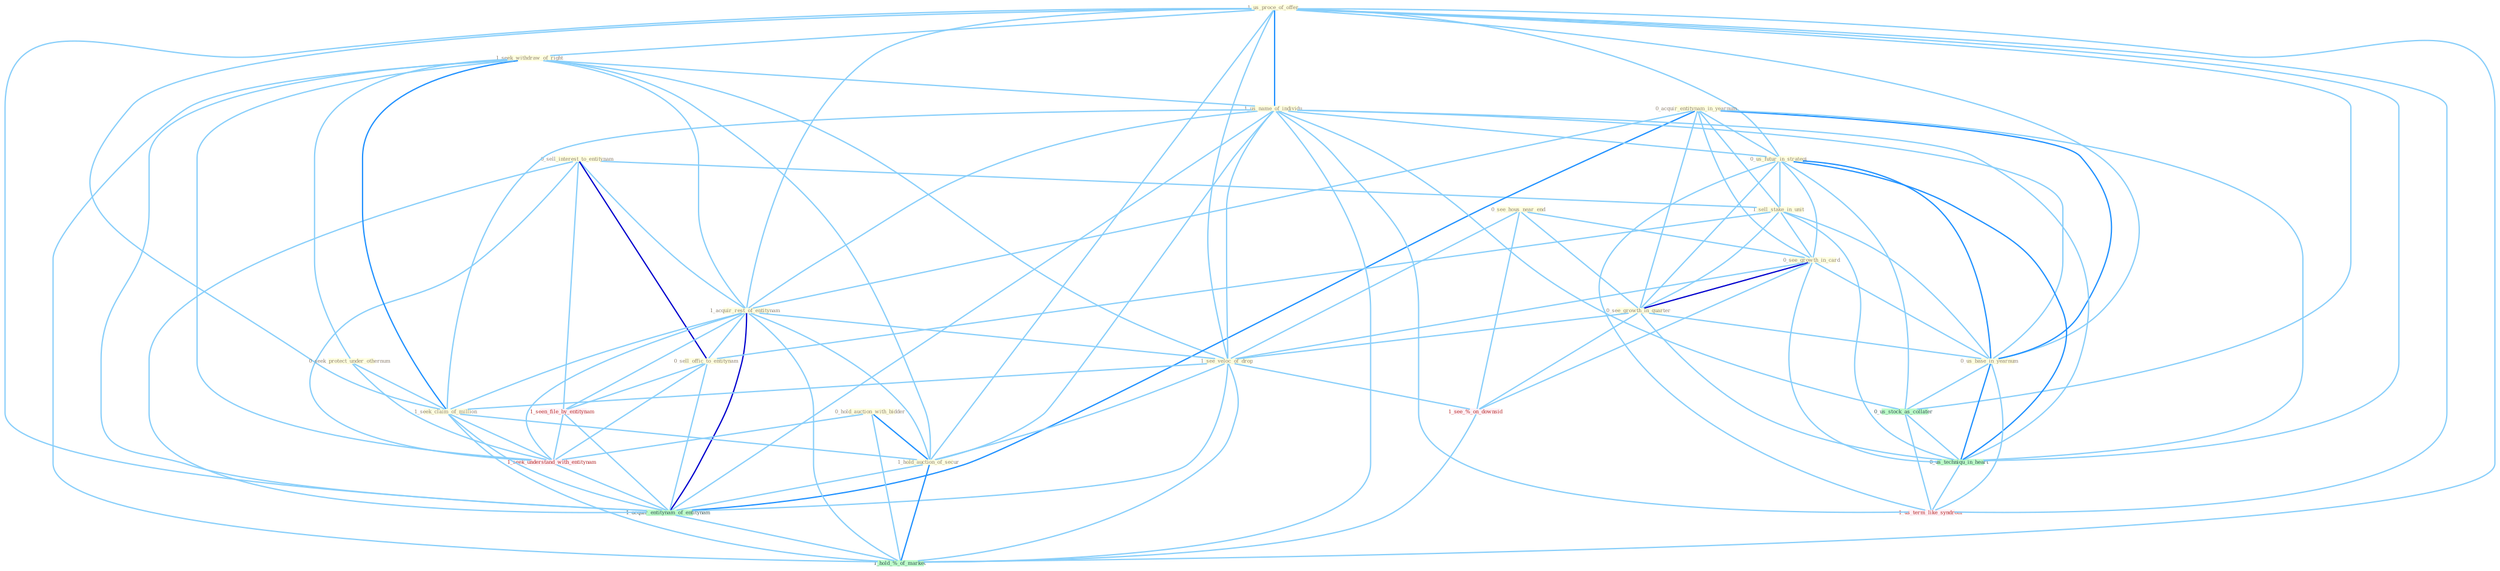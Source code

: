 Graph G{ 
    node
    [shape=polygon,style=filled,width=.5,height=.06,color="#BDFCC9",fixedsize=true,fontsize=4,
    fontcolor="#2f4f4f"];
    {node
    [color="#ffffe0", fontcolor="#8b7d6b"] "0_sell_interest_to_entitynam " "1_us_proce_of_offer " "1_seek_withdraw_of_right " "0_see_hous_near_end " "0_acquir_entitynam_in_yearnum " "1_us_name_of_individu " "0_us_futur_in_strategi " "1_acquir_rest_of_entitynam " "1_sell_stake_in_unit " "0_see_growth_in_card " "0_see_growth_in_quarter " "0_sell_offic_to_entitynam " "0_seek_protect_under_othernum " "1_see_veloc_of_drop " "0_us_base_in_yearnum " "1_seek_claim_of_million " "0_hold_auction_with_bidder " "1_hold_auction_of_secur "}
{node [color="#fff0f5", fontcolor="#b22222"] "1_seen_file_by_entitynam " "1_seek_understand_with_entitynam " "1_see_%_on_downsid " "1_us_term_like_syndrom "}
edge [color="#B0E2FF"];

	"0_sell_interest_to_entitynam " -- "1_acquir_rest_of_entitynam " [w="1", color="#87cefa" ];
	"0_sell_interest_to_entitynam " -- "1_sell_stake_in_unit " [w="1", color="#87cefa" ];
	"0_sell_interest_to_entitynam " -- "0_sell_offic_to_entitynam " [w="3", color="#0000cd" , len=0.6];
	"0_sell_interest_to_entitynam " -- "1_seen_file_by_entitynam " [w="1", color="#87cefa" ];
	"0_sell_interest_to_entitynam " -- "1_seek_understand_with_entitynam " [w="1", color="#87cefa" ];
	"0_sell_interest_to_entitynam " -- "1_acquir_entitynam_of_entitynam " [w="1", color="#87cefa" ];
	"1_us_proce_of_offer " -- "1_seek_withdraw_of_right " [w="1", color="#87cefa" ];
	"1_us_proce_of_offer " -- "1_us_name_of_individu " [w="2", color="#1e90ff" , len=0.8];
	"1_us_proce_of_offer " -- "0_us_futur_in_strategi " [w="1", color="#87cefa" ];
	"1_us_proce_of_offer " -- "1_acquir_rest_of_entitynam " [w="1", color="#87cefa" ];
	"1_us_proce_of_offer " -- "1_see_veloc_of_drop " [w="1", color="#87cefa" ];
	"1_us_proce_of_offer " -- "0_us_base_in_yearnum " [w="1", color="#87cefa" ];
	"1_us_proce_of_offer " -- "1_seek_claim_of_million " [w="1", color="#87cefa" ];
	"1_us_proce_of_offer " -- "1_hold_auction_of_secur " [w="1", color="#87cefa" ];
	"1_us_proce_of_offer " -- "0_us_stock_as_collater " [w="1", color="#87cefa" ];
	"1_us_proce_of_offer " -- "1_acquir_entitynam_of_entitynam " [w="1", color="#87cefa" ];
	"1_us_proce_of_offer " -- "0_us_techniqu_in_heart " [w="1", color="#87cefa" ];
	"1_us_proce_of_offer " -- "1_us_term_like_syndrom " [w="1", color="#87cefa" ];
	"1_us_proce_of_offer " -- "1_hold_%_of_market " [w="1", color="#87cefa" ];
	"1_seek_withdraw_of_right " -- "1_us_name_of_individu " [w="1", color="#87cefa" ];
	"1_seek_withdraw_of_right " -- "1_acquir_rest_of_entitynam " [w="1", color="#87cefa" ];
	"1_seek_withdraw_of_right " -- "0_seek_protect_under_othernum " [w="1", color="#87cefa" ];
	"1_seek_withdraw_of_right " -- "1_see_veloc_of_drop " [w="1", color="#87cefa" ];
	"1_seek_withdraw_of_right " -- "1_seek_claim_of_million " [w="2", color="#1e90ff" , len=0.8];
	"1_seek_withdraw_of_right " -- "1_hold_auction_of_secur " [w="1", color="#87cefa" ];
	"1_seek_withdraw_of_right " -- "1_seek_understand_with_entitynam " [w="1", color="#87cefa" ];
	"1_seek_withdraw_of_right " -- "1_acquir_entitynam_of_entitynam " [w="1", color="#87cefa" ];
	"1_seek_withdraw_of_right " -- "1_hold_%_of_market " [w="1", color="#87cefa" ];
	"0_see_hous_near_end " -- "0_see_growth_in_card " [w="1", color="#87cefa" ];
	"0_see_hous_near_end " -- "0_see_growth_in_quarter " [w="1", color="#87cefa" ];
	"0_see_hous_near_end " -- "1_see_veloc_of_drop " [w="1", color="#87cefa" ];
	"0_see_hous_near_end " -- "1_see_%_on_downsid " [w="1", color="#87cefa" ];
	"0_acquir_entitynam_in_yearnum " -- "0_us_futur_in_strategi " [w="1", color="#87cefa" ];
	"0_acquir_entitynam_in_yearnum " -- "1_acquir_rest_of_entitynam " [w="1", color="#87cefa" ];
	"0_acquir_entitynam_in_yearnum " -- "1_sell_stake_in_unit " [w="1", color="#87cefa" ];
	"0_acquir_entitynam_in_yearnum " -- "0_see_growth_in_card " [w="1", color="#87cefa" ];
	"0_acquir_entitynam_in_yearnum " -- "0_see_growth_in_quarter " [w="1", color="#87cefa" ];
	"0_acquir_entitynam_in_yearnum " -- "0_us_base_in_yearnum " [w="2", color="#1e90ff" , len=0.8];
	"0_acquir_entitynam_in_yearnum " -- "1_acquir_entitynam_of_entitynam " [w="2", color="#1e90ff" , len=0.8];
	"0_acquir_entitynam_in_yearnum " -- "0_us_techniqu_in_heart " [w="1", color="#87cefa" ];
	"1_us_name_of_individu " -- "0_us_futur_in_strategi " [w="1", color="#87cefa" ];
	"1_us_name_of_individu " -- "1_acquir_rest_of_entitynam " [w="1", color="#87cefa" ];
	"1_us_name_of_individu " -- "1_see_veloc_of_drop " [w="1", color="#87cefa" ];
	"1_us_name_of_individu " -- "0_us_base_in_yearnum " [w="1", color="#87cefa" ];
	"1_us_name_of_individu " -- "1_seek_claim_of_million " [w="1", color="#87cefa" ];
	"1_us_name_of_individu " -- "1_hold_auction_of_secur " [w="1", color="#87cefa" ];
	"1_us_name_of_individu " -- "0_us_stock_as_collater " [w="1", color="#87cefa" ];
	"1_us_name_of_individu " -- "1_acquir_entitynam_of_entitynam " [w="1", color="#87cefa" ];
	"1_us_name_of_individu " -- "0_us_techniqu_in_heart " [w="1", color="#87cefa" ];
	"1_us_name_of_individu " -- "1_us_term_like_syndrom " [w="1", color="#87cefa" ];
	"1_us_name_of_individu " -- "1_hold_%_of_market " [w="1", color="#87cefa" ];
	"0_us_futur_in_strategi " -- "1_sell_stake_in_unit " [w="1", color="#87cefa" ];
	"0_us_futur_in_strategi " -- "0_see_growth_in_card " [w="1", color="#87cefa" ];
	"0_us_futur_in_strategi " -- "0_see_growth_in_quarter " [w="1", color="#87cefa" ];
	"0_us_futur_in_strategi " -- "0_us_base_in_yearnum " [w="2", color="#1e90ff" , len=0.8];
	"0_us_futur_in_strategi " -- "0_us_stock_as_collater " [w="1", color="#87cefa" ];
	"0_us_futur_in_strategi " -- "0_us_techniqu_in_heart " [w="2", color="#1e90ff" , len=0.8];
	"0_us_futur_in_strategi " -- "1_us_term_like_syndrom " [w="1", color="#87cefa" ];
	"1_acquir_rest_of_entitynam " -- "0_sell_offic_to_entitynam " [w="1", color="#87cefa" ];
	"1_acquir_rest_of_entitynam " -- "1_see_veloc_of_drop " [w="1", color="#87cefa" ];
	"1_acquir_rest_of_entitynam " -- "1_seek_claim_of_million " [w="1", color="#87cefa" ];
	"1_acquir_rest_of_entitynam " -- "1_hold_auction_of_secur " [w="1", color="#87cefa" ];
	"1_acquir_rest_of_entitynam " -- "1_seen_file_by_entitynam " [w="1", color="#87cefa" ];
	"1_acquir_rest_of_entitynam " -- "1_seek_understand_with_entitynam " [w="1", color="#87cefa" ];
	"1_acquir_rest_of_entitynam " -- "1_acquir_entitynam_of_entitynam " [w="3", color="#0000cd" , len=0.6];
	"1_acquir_rest_of_entitynam " -- "1_hold_%_of_market " [w="1", color="#87cefa" ];
	"1_sell_stake_in_unit " -- "0_see_growth_in_card " [w="1", color="#87cefa" ];
	"1_sell_stake_in_unit " -- "0_see_growth_in_quarter " [w="1", color="#87cefa" ];
	"1_sell_stake_in_unit " -- "0_sell_offic_to_entitynam " [w="1", color="#87cefa" ];
	"1_sell_stake_in_unit " -- "0_us_base_in_yearnum " [w="1", color="#87cefa" ];
	"1_sell_stake_in_unit " -- "0_us_techniqu_in_heart " [w="1", color="#87cefa" ];
	"0_see_growth_in_card " -- "0_see_growth_in_quarter " [w="3", color="#0000cd" , len=0.6];
	"0_see_growth_in_card " -- "1_see_veloc_of_drop " [w="1", color="#87cefa" ];
	"0_see_growth_in_card " -- "0_us_base_in_yearnum " [w="1", color="#87cefa" ];
	"0_see_growth_in_card " -- "0_us_techniqu_in_heart " [w="1", color="#87cefa" ];
	"0_see_growth_in_card " -- "1_see_%_on_downsid " [w="1", color="#87cefa" ];
	"0_see_growth_in_quarter " -- "1_see_veloc_of_drop " [w="1", color="#87cefa" ];
	"0_see_growth_in_quarter " -- "0_us_base_in_yearnum " [w="1", color="#87cefa" ];
	"0_see_growth_in_quarter " -- "0_us_techniqu_in_heart " [w="1", color="#87cefa" ];
	"0_see_growth_in_quarter " -- "1_see_%_on_downsid " [w="1", color="#87cefa" ];
	"0_sell_offic_to_entitynam " -- "1_seen_file_by_entitynam " [w="1", color="#87cefa" ];
	"0_sell_offic_to_entitynam " -- "1_seek_understand_with_entitynam " [w="1", color="#87cefa" ];
	"0_sell_offic_to_entitynam " -- "1_acquir_entitynam_of_entitynam " [w="1", color="#87cefa" ];
	"0_seek_protect_under_othernum " -- "1_seek_claim_of_million " [w="1", color="#87cefa" ];
	"0_seek_protect_under_othernum " -- "1_seek_understand_with_entitynam " [w="1", color="#87cefa" ];
	"1_see_veloc_of_drop " -- "1_seek_claim_of_million " [w="1", color="#87cefa" ];
	"1_see_veloc_of_drop " -- "1_hold_auction_of_secur " [w="1", color="#87cefa" ];
	"1_see_veloc_of_drop " -- "1_acquir_entitynam_of_entitynam " [w="1", color="#87cefa" ];
	"1_see_veloc_of_drop " -- "1_see_%_on_downsid " [w="1", color="#87cefa" ];
	"1_see_veloc_of_drop " -- "1_hold_%_of_market " [w="1", color="#87cefa" ];
	"0_us_base_in_yearnum " -- "0_us_stock_as_collater " [w="1", color="#87cefa" ];
	"0_us_base_in_yearnum " -- "0_us_techniqu_in_heart " [w="2", color="#1e90ff" , len=0.8];
	"0_us_base_in_yearnum " -- "1_us_term_like_syndrom " [w="1", color="#87cefa" ];
	"1_seek_claim_of_million " -- "1_hold_auction_of_secur " [w="1", color="#87cefa" ];
	"1_seek_claim_of_million " -- "1_seek_understand_with_entitynam " [w="1", color="#87cefa" ];
	"1_seek_claim_of_million " -- "1_acquir_entitynam_of_entitynam " [w="1", color="#87cefa" ];
	"1_seek_claim_of_million " -- "1_hold_%_of_market " [w="1", color="#87cefa" ];
	"0_hold_auction_with_bidder " -- "1_hold_auction_of_secur " [w="2", color="#1e90ff" , len=0.8];
	"0_hold_auction_with_bidder " -- "1_seek_understand_with_entitynam " [w="1", color="#87cefa" ];
	"0_hold_auction_with_bidder " -- "1_hold_%_of_market " [w="1", color="#87cefa" ];
	"1_hold_auction_of_secur " -- "1_acquir_entitynam_of_entitynam " [w="1", color="#87cefa" ];
	"1_hold_auction_of_secur " -- "1_hold_%_of_market " [w="2", color="#1e90ff" , len=0.8];
	"1_seen_file_by_entitynam " -- "1_seek_understand_with_entitynam " [w="1", color="#87cefa" ];
	"1_seen_file_by_entitynam " -- "1_acquir_entitynam_of_entitynam " [w="1", color="#87cefa" ];
	"0_us_stock_as_collater " -- "0_us_techniqu_in_heart " [w="1", color="#87cefa" ];
	"0_us_stock_as_collater " -- "1_us_term_like_syndrom " [w="1", color="#87cefa" ];
	"1_seek_understand_with_entitynam " -- "1_acquir_entitynam_of_entitynam " [w="1", color="#87cefa" ];
	"1_acquir_entitynam_of_entitynam " -- "1_hold_%_of_market " [w="1", color="#87cefa" ];
	"0_us_techniqu_in_heart " -- "1_us_term_like_syndrom " [w="1", color="#87cefa" ];
	"1_see_%_on_downsid " -- "1_hold_%_of_market " [w="1", color="#87cefa" ];
}